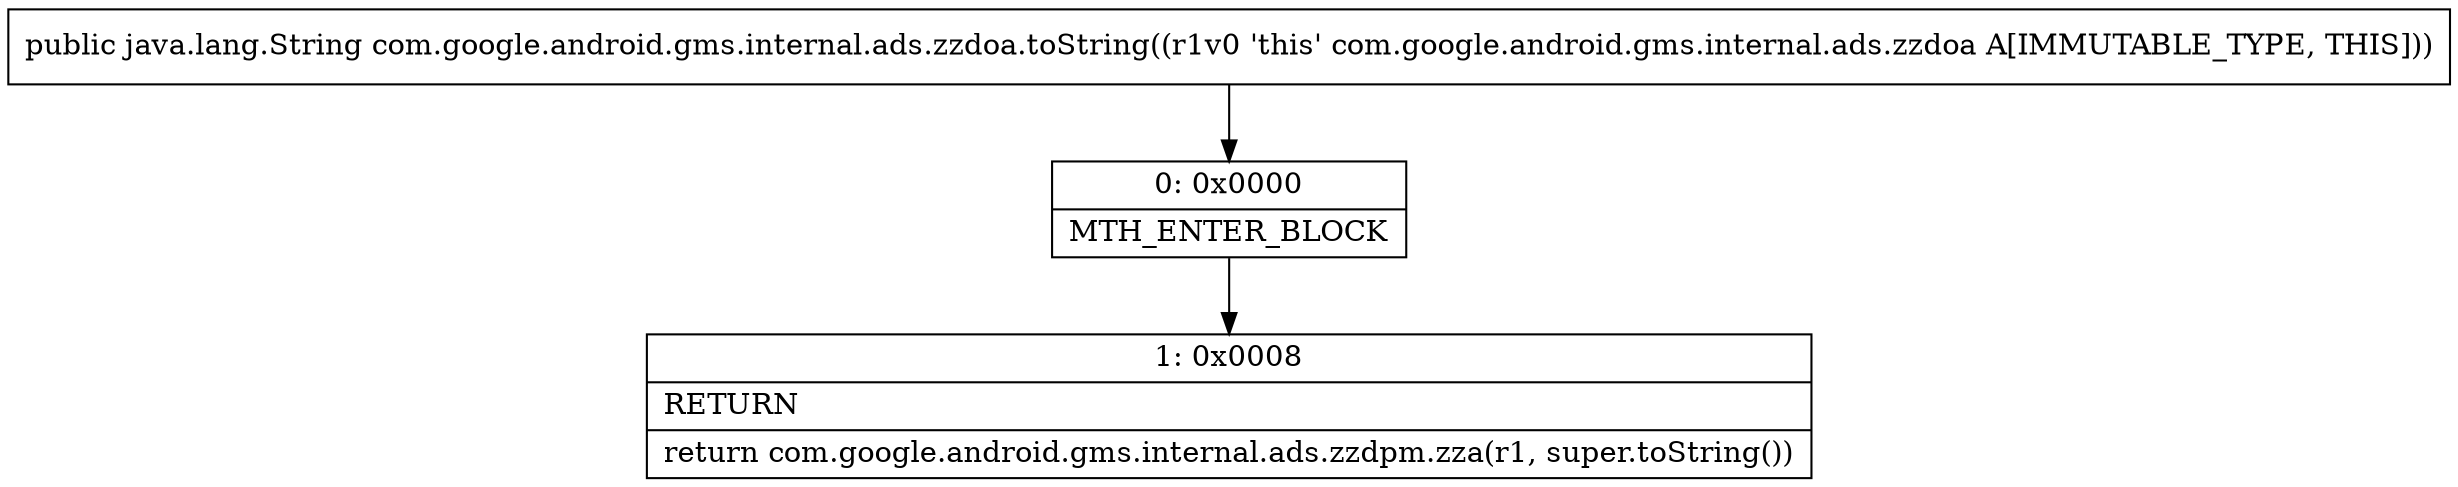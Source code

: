 digraph "CFG forcom.google.android.gms.internal.ads.zzdoa.toString()Ljava\/lang\/String;" {
Node_0 [shape=record,label="{0\:\ 0x0000|MTH_ENTER_BLOCK\l}"];
Node_1 [shape=record,label="{1\:\ 0x0008|RETURN\l|return com.google.android.gms.internal.ads.zzdpm.zza(r1, super.toString())\l}"];
MethodNode[shape=record,label="{public java.lang.String com.google.android.gms.internal.ads.zzdoa.toString((r1v0 'this' com.google.android.gms.internal.ads.zzdoa A[IMMUTABLE_TYPE, THIS])) }"];
MethodNode -> Node_0;
Node_0 -> Node_1;
}

